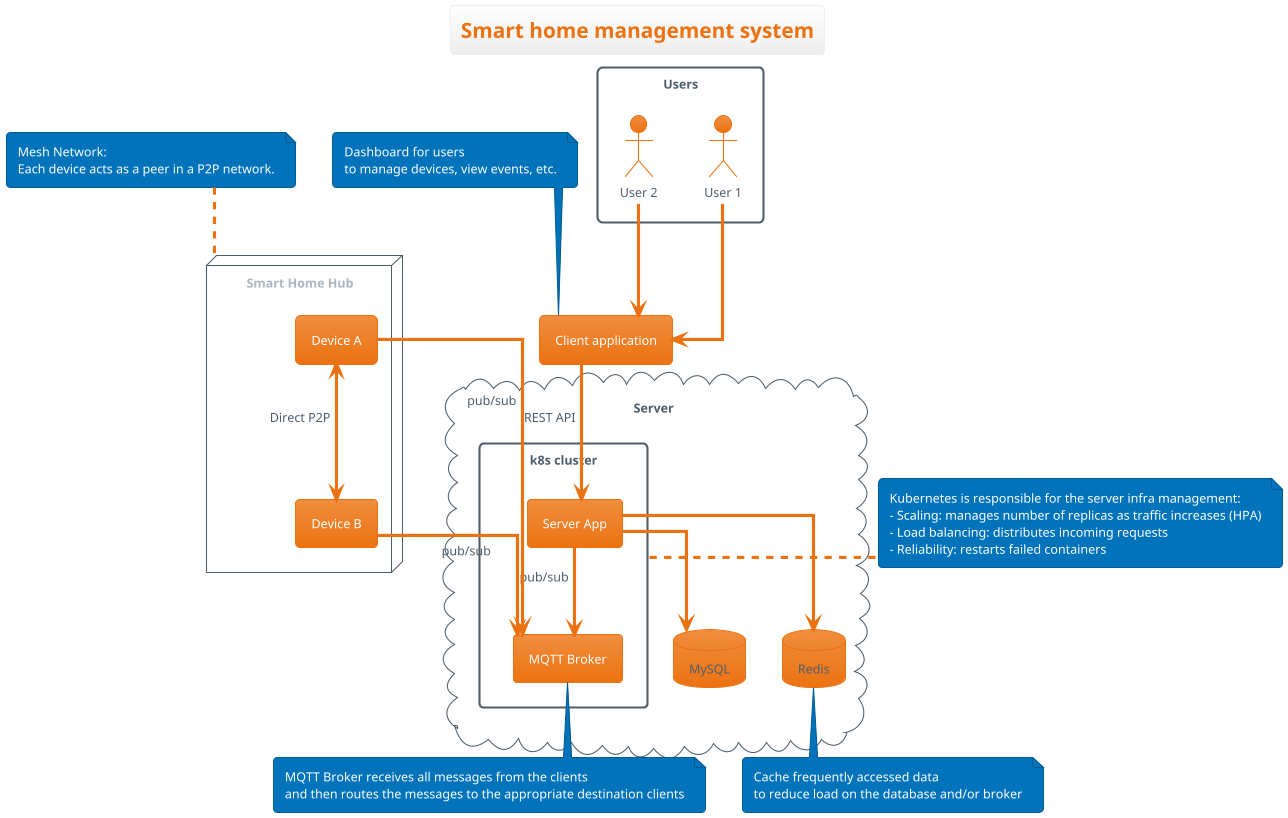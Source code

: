 @startuml
skinparam componentStyle rectangle
skinparam linetype polyline
skinparam linetype ortho

!theme aws-orange
title Smart home management system

node "Smart Home Hub" as hub {
  component [Device A] as A
  component [Device B] as B
}

note top of hub
  Mesh Network:
  Each device acts as a peer in a P2P network.
end note

' Direct P2P connections:
A <--> B : Direct P2P

cloud "Server" as cld {
  rectangle "k8s cluster" as k8s {
    component "MQTT Broker" as MQTT
    component "Server App" as server_app
  }
  database "Redis" as redis
  database "MySQL" as mysql
}

note bottom of MQTT
  MQTT Broker receives all messages from the clients
  and then routes the messages to the appropriate destination clients
end note

note bottom of redis
  Cache frequently accessed data
  to reduce load on the database and/or broker
end note

note right of k8s
  Kubernetes is responsible for the server infra management:
  - Scaling: manages number of replicas as traffic increases (HPA)
  - Load balancing: distributes incoming requests
  - Reliability: restarts failed containers
end note

server_app --> MQTT : pub/sub
server_app --> redis
server_app --> mysql

rectangle "Users" as users {
  actor "User 1" as user1
  actor "User 2" as user2
}

component "Client application" as client_app

note top of client_app
    Dashboard for users
    to manage devices, view events, etc.
end note



user1 --> client_app
user2 --> client_app
client_app --> server_app : REST API



A --> MQTT : pub/sub
B --> MQTT : pub/sub

@enduml
